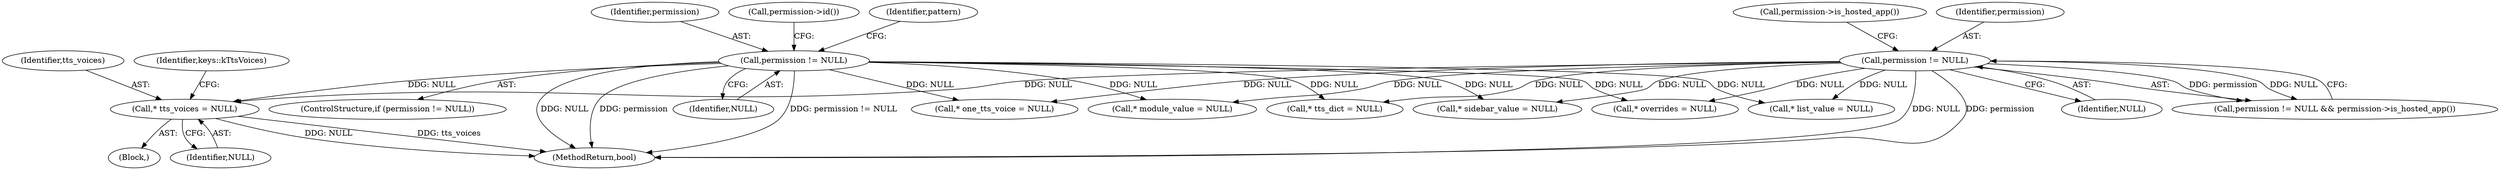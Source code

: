 digraph "0_Chrome_c63f2b7fe4fe2977f858a8e36d5f48db17eff2e7_30@pointer" {
"1002175" [label="(Call,* tts_voices = NULL)"];
"1001421" [label="(Call,permission != NULL)"];
"1001446" [label="(Call,permission != NULL)"];
"1001420" [label="(ControlStructure,if (permission != NULL))"];
"1002173" [label="(Block,)"];
"1001449" [label="(Call,permission->is_hosted_app())"];
"1001466" [label="(Identifier,pattern)"];
"1002203" [label="(Call,* one_tts_voice = NULL)"];
"1001448" [label="(Identifier,NULL)"];
"1001446" [label="(Call,permission != NULL)"];
"1002175" [label="(Call,* tts_voices = NULL)"];
"1002113" [label="(Call,* sidebar_value = NULL)"];
"1002176" [label="(Identifier,tts_voices)"];
"1001421" [label="(Call,permission != NULL)"];
"1001615" [label="(Call,* overrides = NULL)"];
"1002360" [label="(MethodReturn,bool)"];
"1001447" [label="(Identifier,permission)"];
"1001680" [label="(Call,* list_value = NULL)"];
"1001422" [label="(Identifier,permission)"];
"1001428" [label="(Call,permission->id())"];
"1002177" [label="(Identifier,NULL)"];
"1002154" [label="(Call,* tts_dict = NULL)"];
"1002181" [label="(Identifier,keys::kTtsVoices)"];
"1001445" [label="(Call,permission != NULL && permission->is_hosted_app())"];
"1001708" [label="(Call,* module_value = NULL)"];
"1001423" [label="(Identifier,NULL)"];
"1002175" -> "1002173"  [label="AST: "];
"1002175" -> "1002177"  [label="CFG: "];
"1002176" -> "1002175"  [label="AST: "];
"1002177" -> "1002175"  [label="AST: "];
"1002181" -> "1002175"  [label="CFG: "];
"1002175" -> "1002360"  [label="DDG: tts_voices"];
"1002175" -> "1002360"  [label="DDG: NULL"];
"1001421" -> "1002175"  [label="DDG: NULL"];
"1001446" -> "1002175"  [label="DDG: NULL"];
"1001421" -> "1001420"  [label="AST: "];
"1001421" -> "1001423"  [label="CFG: "];
"1001422" -> "1001421"  [label="AST: "];
"1001423" -> "1001421"  [label="AST: "];
"1001428" -> "1001421"  [label="CFG: "];
"1001466" -> "1001421"  [label="CFG: "];
"1001421" -> "1002360"  [label="DDG: permission"];
"1001421" -> "1002360"  [label="DDG: permission != NULL"];
"1001421" -> "1002360"  [label="DDG: NULL"];
"1001421" -> "1001615"  [label="DDG: NULL"];
"1001421" -> "1001680"  [label="DDG: NULL"];
"1001421" -> "1001708"  [label="DDG: NULL"];
"1001421" -> "1002113"  [label="DDG: NULL"];
"1001421" -> "1002154"  [label="DDG: NULL"];
"1001421" -> "1002203"  [label="DDG: NULL"];
"1001446" -> "1001445"  [label="AST: "];
"1001446" -> "1001448"  [label="CFG: "];
"1001447" -> "1001446"  [label="AST: "];
"1001448" -> "1001446"  [label="AST: "];
"1001449" -> "1001446"  [label="CFG: "];
"1001445" -> "1001446"  [label="CFG: "];
"1001446" -> "1002360"  [label="DDG: NULL"];
"1001446" -> "1002360"  [label="DDG: permission"];
"1001446" -> "1001445"  [label="DDG: permission"];
"1001446" -> "1001445"  [label="DDG: NULL"];
"1001446" -> "1001615"  [label="DDG: NULL"];
"1001446" -> "1001680"  [label="DDG: NULL"];
"1001446" -> "1001708"  [label="DDG: NULL"];
"1001446" -> "1002113"  [label="DDG: NULL"];
"1001446" -> "1002154"  [label="DDG: NULL"];
"1001446" -> "1002203"  [label="DDG: NULL"];
}
